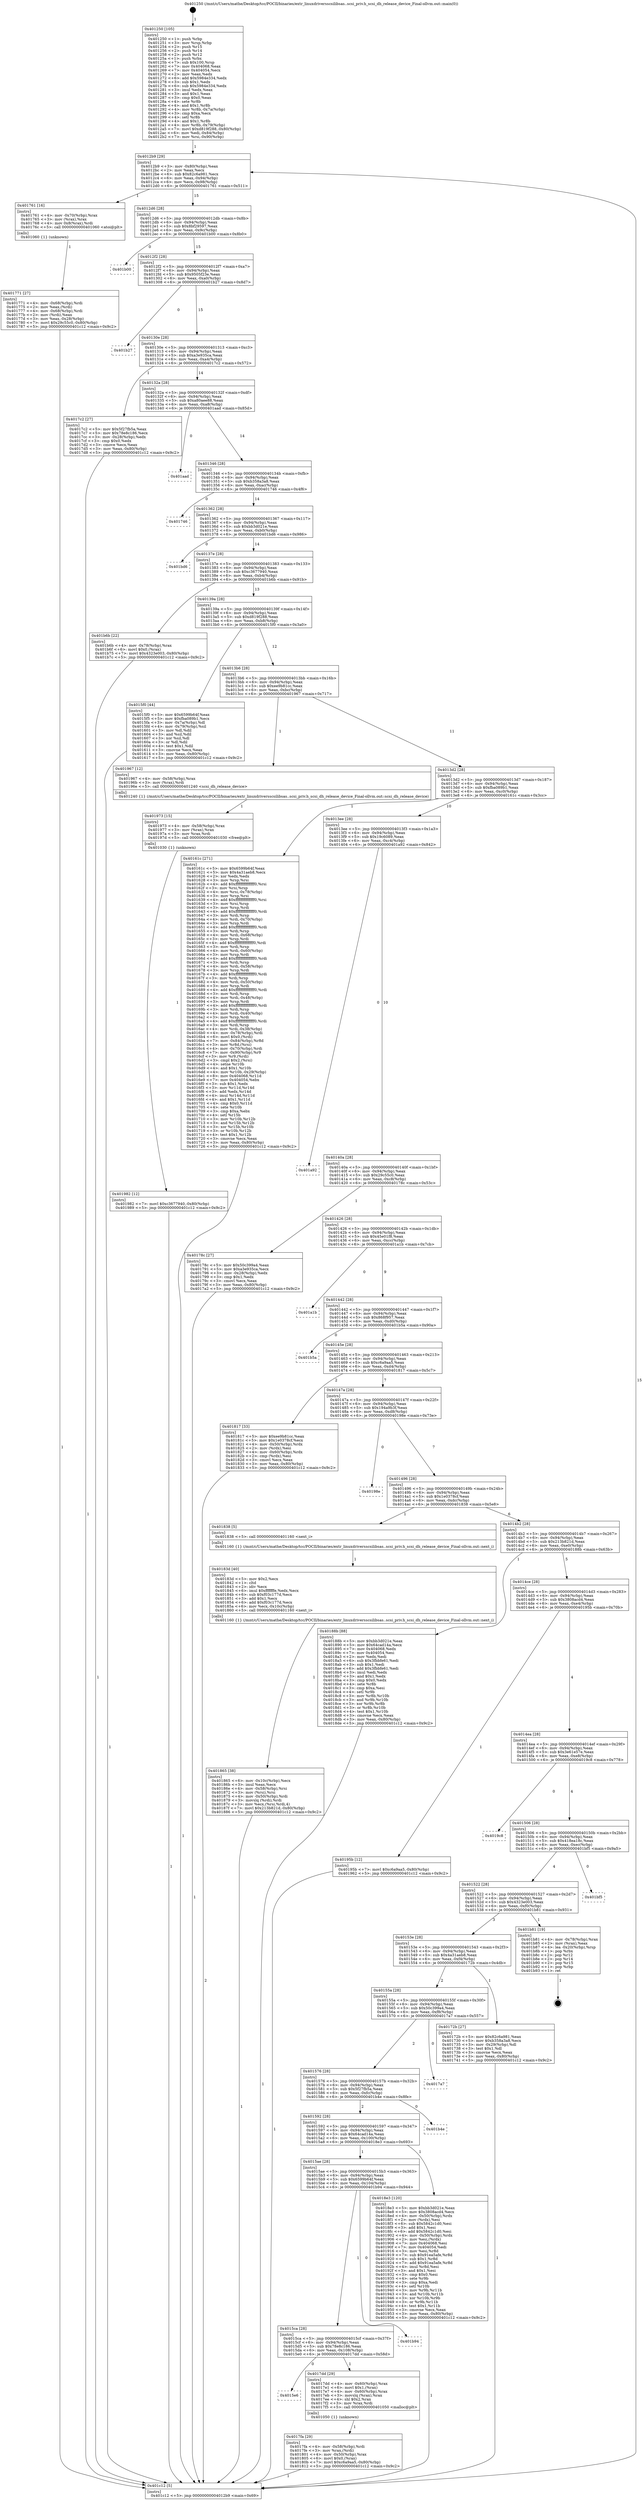 digraph "0x401250" {
  label = "0x401250 (/mnt/c/Users/mathe/Desktop/tcc/POCII/binaries/extr_linuxdriversscsilibsas..scsi_priv.h_scsi_dh_release_device_Final-ollvm.out::main(0))"
  labelloc = "t"
  node[shape=record]

  Entry [label="",width=0.3,height=0.3,shape=circle,fillcolor=black,style=filled]
  "0x4012b9" [label="{
     0x4012b9 [29]\l
     | [instrs]\l
     &nbsp;&nbsp;0x4012b9 \<+3\>: mov -0x80(%rbp),%eax\l
     &nbsp;&nbsp;0x4012bc \<+2\>: mov %eax,%ecx\l
     &nbsp;&nbsp;0x4012be \<+6\>: sub $0x82c6a981,%ecx\l
     &nbsp;&nbsp;0x4012c4 \<+6\>: mov %eax,-0x94(%rbp)\l
     &nbsp;&nbsp;0x4012ca \<+6\>: mov %ecx,-0x98(%rbp)\l
     &nbsp;&nbsp;0x4012d0 \<+6\>: je 0000000000401761 \<main+0x511\>\l
  }"]
  "0x401761" [label="{
     0x401761 [16]\l
     | [instrs]\l
     &nbsp;&nbsp;0x401761 \<+4\>: mov -0x70(%rbp),%rax\l
     &nbsp;&nbsp;0x401765 \<+3\>: mov (%rax),%rax\l
     &nbsp;&nbsp;0x401768 \<+4\>: mov 0x8(%rax),%rdi\l
     &nbsp;&nbsp;0x40176c \<+5\>: call 0000000000401060 \<atoi@plt\>\l
     | [calls]\l
     &nbsp;&nbsp;0x401060 \{1\} (unknown)\l
  }"]
  "0x4012d6" [label="{
     0x4012d6 [28]\l
     | [instrs]\l
     &nbsp;&nbsp;0x4012d6 \<+5\>: jmp 00000000004012db \<main+0x8b\>\l
     &nbsp;&nbsp;0x4012db \<+6\>: mov -0x94(%rbp),%eax\l
     &nbsp;&nbsp;0x4012e1 \<+5\>: sub $0x8bf29597,%eax\l
     &nbsp;&nbsp;0x4012e6 \<+6\>: mov %eax,-0x9c(%rbp)\l
     &nbsp;&nbsp;0x4012ec \<+6\>: je 0000000000401b00 \<main+0x8b0\>\l
  }"]
  Exit [label="",width=0.3,height=0.3,shape=circle,fillcolor=black,style=filled,peripheries=2]
  "0x401b00" [label="{
     0x401b00\l
  }", style=dashed]
  "0x4012f2" [label="{
     0x4012f2 [28]\l
     | [instrs]\l
     &nbsp;&nbsp;0x4012f2 \<+5\>: jmp 00000000004012f7 \<main+0xa7\>\l
     &nbsp;&nbsp;0x4012f7 \<+6\>: mov -0x94(%rbp),%eax\l
     &nbsp;&nbsp;0x4012fd \<+5\>: sub $0x9505f23e,%eax\l
     &nbsp;&nbsp;0x401302 \<+6\>: mov %eax,-0xa0(%rbp)\l
     &nbsp;&nbsp;0x401308 \<+6\>: je 0000000000401b27 \<main+0x8d7\>\l
  }"]
  "0x401982" [label="{
     0x401982 [12]\l
     | [instrs]\l
     &nbsp;&nbsp;0x401982 \<+7\>: movl $0xc3677940,-0x80(%rbp)\l
     &nbsp;&nbsp;0x401989 \<+5\>: jmp 0000000000401c12 \<main+0x9c2\>\l
  }"]
  "0x401b27" [label="{
     0x401b27\l
  }", style=dashed]
  "0x40130e" [label="{
     0x40130e [28]\l
     | [instrs]\l
     &nbsp;&nbsp;0x40130e \<+5\>: jmp 0000000000401313 \<main+0xc3\>\l
     &nbsp;&nbsp;0x401313 \<+6\>: mov -0x94(%rbp),%eax\l
     &nbsp;&nbsp;0x401319 \<+5\>: sub $0xa3e935ca,%eax\l
     &nbsp;&nbsp;0x40131e \<+6\>: mov %eax,-0xa4(%rbp)\l
     &nbsp;&nbsp;0x401324 \<+6\>: je 00000000004017c2 \<main+0x572\>\l
  }"]
  "0x401973" [label="{
     0x401973 [15]\l
     | [instrs]\l
     &nbsp;&nbsp;0x401973 \<+4\>: mov -0x58(%rbp),%rax\l
     &nbsp;&nbsp;0x401977 \<+3\>: mov (%rax),%rax\l
     &nbsp;&nbsp;0x40197a \<+3\>: mov %rax,%rdi\l
     &nbsp;&nbsp;0x40197d \<+5\>: call 0000000000401030 \<free@plt\>\l
     | [calls]\l
     &nbsp;&nbsp;0x401030 \{1\} (unknown)\l
  }"]
  "0x4017c2" [label="{
     0x4017c2 [27]\l
     | [instrs]\l
     &nbsp;&nbsp;0x4017c2 \<+5\>: mov $0x5f27fb5a,%eax\l
     &nbsp;&nbsp;0x4017c7 \<+5\>: mov $0x78e8c186,%ecx\l
     &nbsp;&nbsp;0x4017cc \<+3\>: mov -0x28(%rbp),%edx\l
     &nbsp;&nbsp;0x4017cf \<+3\>: cmp $0x0,%edx\l
     &nbsp;&nbsp;0x4017d2 \<+3\>: cmove %ecx,%eax\l
     &nbsp;&nbsp;0x4017d5 \<+3\>: mov %eax,-0x80(%rbp)\l
     &nbsp;&nbsp;0x4017d8 \<+5\>: jmp 0000000000401c12 \<main+0x9c2\>\l
  }"]
  "0x40132a" [label="{
     0x40132a [28]\l
     | [instrs]\l
     &nbsp;&nbsp;0x40132a \<+5\>: jmp 000000000040132f \<main+0xdf\>\l
     &nbsp;&nbsp;0x40132f \<+6\>: mov -0x94(%rbp),%eax\l
     &nbsp;&nbsp;0x401335 \<+5\>: sub $0xa80aee88,%eax\l
     &nbsp;&nbsp;0x40133a \<+6\>: mov %eax,-0xa8(%rbp)\l
     &nbsp;&nbsp;0x401340 \<+6\>: je 0000000000401aad \<main+0x85d\>\l
  }"]
  "0x401865" [label="{
     0x401865 [38]\l
     | [instrs]\l
     &nbsp;&nbsp;0x401865 \<+6\>: mov -0x10c(%rbp),%ecx\l
     &nbsp;&nbsp;0x40186b \<+3\>: imul %eax,%ecx\l
     &nbsp;&nbsp;0x40186e \<+4\>: mov -0x58(%rbp),%rsi\l
     &nbsp;&nbsp;0x401872 \<+3\>: mov (%rsi),%rsi\l
     &nbsp;&nbsp;0x401875 \<+4\>: mov -0x50(%rbp),%rdi\l
     &nbsp;&nbsp;0x401879 \<+3\>: movslq (%rdi),%rdi\l
     &nbsp;&nbsp;0x40187c \<+3\>: mov %ecx,(%rsi,%rdi,4)\l
     &nbsp;&nbsp;0x40187f \<+7\>: movl $0x213b821d,-0x80(%rbp)\l
     &nbsp;&nbsp;0x401886 \<+5\>: jmp 0000000000401c12 \<main+0x9c2\>\l
  }"]
  "0x401aad" [label="{
     0x401aad\l
  }", style=dashed]
  "0x401346" [label="{
     0x401346 [28]\l
     | [instrs]\l
     &nbsp;&nbsp;0x401346 \<+5\>: jmp 000000000040134b \<main+0xfb\>\l
     &nbsp;&nbsp;0x40134b \<+6\>: mov -0x94(%rbp),%eax\l
     &nbsp;&nbsp;0x401351 \<+5\>: sub $0xb358a3a8,%eax\l
     &nbsp;&nbsp;0x401356 \<+6\>: mov %eax,-0xac(%rbp)\l
     &nbsp;&nbsp;0x40135c \<+6\>: je 0000000000401746 \<main+0x4f6\>\l
  }"]
  "0x40183d" [label="{
     0x40183d [40]\l
     | [instrs]\l
     &nbsp;&nbsp;0x40183d \<+5\>: mov $0x2,%ecx\l
     &nbsp;&nbsp;0x401842 \<+1\>: cltd\l
     &nbsp;&nbsp;0x401843 \<+2\>: idiv %ecx\l
     &nbsp;&nbsp;0x401845 \<+6\>: imul $0xfffffffe,%edx,%ecx\l
     &nbsp;&nbsp;0x40184b \<+6\>: sub $0xf03c177d,%ecx\l
     &nbsp;&nbsp;0x401851 \<+3\>: add $0x1,%ecx\l
     &nbsp;&nbsp;0x401854 \<+6\>: add $0xf03c177d,%ecx\l
     &nbsp;&nbsp;0x40185a \<+6\>: mov %ecx,-0x10c(%rbp)\l
     &nbsp;&nbsp;0x401860 \<+5\>: call 0000000000401160 \<next_i\>\l
     | [calls]\l
     &nbsp;&nbsp;0x401160 \{1\} (/mnt/c/Users/mathe/Desktop/tcc/POCII/binaries/extr_linuxdriversscsilibsas..scsi_priv.h_scsi_dh_release_device_Final-ollvm.out::next_i)\l
  }"]
  "0x401746" [label="{
     0x401746\l
  }", style=dashed]
  "0x401362" [label="{
     0x401362 [28]\l
     | [instrs]\l
     &nbsp;&nbsp;0x401362 \<+5\>: jmp 0000000000401367 \<main+0x117\>\l
     &nbsp;&nbsp;0x401367 \<+6\>: mov -0x94(%rbp),%eax\l
     &nbsp;&nbsp;0x40136d \<+5\>: sub $0xbb3d021e,%eax\l
     &nbsp;&nbsp;0x401372 \<+6\>: mov %eax,-0xb0(%rbp)\l
     &nbsp;&nbsp;0x401378 \<+6\>: je 0000000000401bd6 \<main+0x986\>\l
  }"]
  "0x4017fa" [label="{
     0x4017fa [29]\l
     | [instrs]\l
     &nbsp;&nbsp;0x4017fa \<+4\>: mov -0x58(%rbp),%rdi\l
     &nbsp;&nbsp;0x4017fe \<+3\>: mov %rax,(%rdi)\l
     &nbsp;&nbsp;0x401801 \<+4\>: mov -0x50(%rbp),%rax\l
     &nbsp;&nbsp;0x401805 \<+6\>: movl $0x0,(%rax)\l
     &nbsp;&nbsp;0x40180b \<+7\>: movl $0xc6a9aa5,-0x80(%rbp)\l
     &nbsp;&nbsp;0x401812 \<+5\>: jmp 0000000000401c12 \<main+0x9c2\>\l
  }"]
  "0x401bd6" [label="{
     0x401bd6\l
  }", style=dashed]
  "0x40137e" [label="{
     0x40137e [28]\l
     | [instrs]\l
     &nbsp;&nbsp;0x40137e \<+5\>: jmp 0000000000401383 \<main+0x133\>\l
     &nbsp;&nbsp;0x401383 \<+6\>: mov -0x94(%rbp),%eax\l
     &nbsp;&nbsp;0x401389 \<+5\>: sub $0xc3677940,%eax\l
     &nbsp;&nbsp;0x40138e \<+6\>: mov %eax,-0xb4(%rbp)\l
     &nbsp;&nbsp;0x401394 \<+6\>: je 0000000000401b6b \<main+0x91b\>\l
  }"]
  "0x4015e6" [label="{
     0x4015e6\l
  }", style=dashed]
  "0x401b6b" [label="{
     0x401b6b [22]\l
     | [instrs]\l
     &nbsp;&nbsp;0x401b6b \<+4\>: mov -0x78(%rbp),%rax\l
     &nbsp;&nbsp;0x401b6f \<+6\>: movl $0x0,(%rax)\l
     &nbsp;&nbsp;0x401b75 \<+7\>: movl $0x4323e003,-0x80(%rbp)\l
     &nbsp;&nbsp;0x401b7c \<+5\>: jmp 0000000000401c12 \<main+0x9c2\>\l
  }"]
  "0x40139a" [label="{
     0x40139a [28]\l
     | [instrs]\l
     &nbsp;&nbsp;0x40139a \<+5\>: jmp 000000000040139f \<main+0x14f\>\l
     &nbsp;&nbsp;0x40139f \<+6\>: mov -0x94(%rbp),%eax\l
     &nbsp;&nbsp;0x4013a5 \<+5\>: sub $0xd819f288,%eax\l
     &nbsp;&nbsp;0x4013aa \<+6\>: mov %eax,-0xb8(%rbp)\l
     &nbsp;&nbsp;0x4013b0 \<+6\>: je 00000000004015f0 \<main+0x3a0\>\l
  }"]
  "0x4017dd" [label="{
     0x4017dd [29]\l
     | [instrs]\l
     &nbsp;&nbsp;0x4017dd \<+4\>: mov -0x60(%rbp),%rax\l
     &nbsp;&nbsp;0x4017e1 \<+6\>: movl $0x1,(%rax)\l
     &nbsp;&nbsp;0x4017e7 \<+4\>: mov -0x60(%rbp),%rax\l
     &nbsp;&nbsp;0x4017eb \<+3\>: movslq (%rax),%rax\l
     &nbsp;&nbsp;0x4017ee \<+4\>: shl $0x2,%rax\l
     &nbsp;&nbsp;0x4017f2 \<+3\>: mov %rax,%rdi\l
     &nbsp;&nbsp;0x4017f5 \<+5\>: call 0000000000401050 \<malloc@plt\>\l
     | [calls]\l
     &nbsp;&nbsp;0x401050 \{1\} (unknown)\l
  }"]
  "0x4015f0" [label="{
     0x4015f0 [44]\l
     | [instrs]\l
     &nbsp;&nbsp;0x4015f0 \<+5\>: mov $0x6599b64f,%eax\l
     &nbsp;&nbsp;0x4015f5 \<+5\>: mov $0xfba089b1,%ecx\l
     &nbsp;&nbsp;0x4015fa \<+3\>: mov -0x7a(%rbp),%dl\l
     &nbsp;&nbsp;0x4015fd \<+4\>: mov -0x79(%rbp),%sil\l
     &nbsp;&nbsp;0x401601 \<+3\>: mov %dl,%dil\l
     &nbsp;&nbsp;0x401604 \<+3\>: and %sil,%dil\l
     &nbsp;&nbsp;0x401607 \<+3\>: xor %sil,%dl\l
     &nbsp;&nbsp;0x40160a \<+3\>: or %dl,%dil\l
     &nbsp;&nbsp;0x40160d \<+4\>: test $0x1,%dil\l
     &nbsp;&nbsp;0x401611 \<+3\>: cmovne %ecx,%eax\l
     &nbsp;&nbsp;0x401614 \<+3\>: mov %eax,-0x80(%rbp)\l
     &nbsp;&nbsp;0x401617 \<+5\>: jmp 0000000000401c12 \<main+0x9c2\>\l
  }"]
  "0x4013b6" [label="{
     0x4013b6 [28]\l
     | [instrs]\l
     &nbsp;&nbsp;0x4013b6 \<+5\>: jmp 00000000004013bb \<main+0x16b\>\l
     &nbsp;&nbsp;0x4013bb \<+6\>: mov -0x94(%rbp),%eax\l
     &nbsp;&nbsp;0x4013c1 \<+5\>: sub $0xee9b81cc,%eax\l
     &nbsp;&nbsp;0x4013c6 \<+6\>: mov %eax,-0xbc(%rbp)\l
     &nbsp;&nbsp;0x4013cc \<+6\>: je 0000000000401967 \<main+0x717\>\l
  }"]
  "0x401c12" [label="{
     0x401c12 [5]\l
     | [instrs]\l
     &nbsp;&nbsp;0x401c12 \<+5\>: jmp 00000000004012b9 \<main+0x69\>\l
  }"]
  "0x401250" [label="{
     0x401250 [105]\l
     | [instrs]\l
     &nbsp;&nbsp;0x401250 \<+1\>: push %rbp\l
     &nbsp;&nbsp;0x401251 \<+3\>: mov %rsp,%rbp\l
     &nbsp;&nbsp;0x401254 \<+2\>: push %r15\l
     &nbsp;&nbsp;0x401256 \<+2\>: push %r14\l
     &nbsp;&nbsp;0x401258 \<+2\>: push %r12\l
     &nbsp;&nbsp;0x40125a \<+1\>: push %rbx\l
     &nbsp;&nbsp;0x40125b \<+7\>: sub $0x100,%rsp\l
     &nbsp;&nbsp;0x401262 \<+7\>: mov 0x404068,%eax\l
     &nbsp;&nbsp;0x401269 \<+7\>: mov 0x404054,%ecx\l
     &nbsp;&nbsp;0x401270 \<+2\>: mov %eax,%edx\l
     &nbsp;&nbsp;0x401272 \<+6\>: add $0x5984e334,%edx\l
     &nbsp;&nbsp;0x401278 \<+3\>: sub $0x1,%edx\l
     &nbsp;&nbsp;0x40127b \<+6\>: sub $0x5984e334,%edx\l
     &nbsp;&nbsp;0x401281 \<+3\>: imul %edx,%eax\l
     &nbsp;&nbsp;0x401284 \<+3\>: and $0x1,%eax\l
     &nbsp;&nbsp;0x401287 \<+3\>: cmp $0x0,%eax\l
     &nbsp;&nbsp;0x40128a \<+4\>: sete %r8b\l
     &nbsp;&nbsp;0x40128e \<+4\>: and $0x1,%r8b\l
     &nbsp;&nbsp;0x401292 \<+4\>: mov %r8b,-0x7a(%rbp)\l
     &nbsp;&nbsp;0x401296 \<+3\>: cmp $0xa,%ecx\l
     &nbsp;&nbsp;0x401299 \<+4\>: setl %r8b\l
     &nbsp;&nbsp;0x40129d \<+4\>: and $0x1,%r8b\l
     &nbsp;&nbsp;0x4012a1 \<+4\>: mov %r8b,-0x79(%rbp)\l
     &nbsp;&nbsp;0x4012a5 \<+7\>: movl $0xd819f288,-0x80(%rbp)\l
     &nbsp;&nbsp;0x4012ac \<+6\>: mov %edi,-0x84(%rbp)\l
     &nbsp;&nbsp;0x4012b2 \<+7\>: mov %rsi,-0x90(%rbp)\l
  }"]
  "0x4015ca" [label="{
     0x4015ca [28]\l
     | [instrs]\l
     &nbsp;&nbsp;0x4015ca \<+5\>: jmp 00000000004015cf \<main+0x37f\>\l
     &nbsp;&nbsp;0x4015cf \<+6\>: mov -0x94(%rbp),%eax\l
     &nbsp;&nbsp;0x4015d5 \<+5\>: sub $0x78e8c186,%eax\l
     &nbsp;&nbsp;0x4015da \<+6\>: mov %eax,-0x108(%rbp)\l
     &nbsp;&nbsp;0x4015e0 \<+6\>: je 00000000004017dd \<main+0x58d\>\l
  }"]
  "0x401967" [label="{
     0x401967 [12]\l
     | [instrs]\l
     &nbsp;&nbsp;0x401967 \<+4\>: mov -0x58(%rbp),%rax\l
     &nbsp;&nbsp;0x40196b \<+3\>: mov (%rax),%rdi\l
     &nbsp;&nbsp;0x40196e \<+5\>: call 0000000000401240 \<scsi_dh_release_device\>\l
     | [calls]\l
     &nbsp;&nbsp;0x401240 \{1\} (/mnt/c/Users/mathe/Desktop/tcc/POCII/binaries/extr_linuxdriversscsilibsas..scsi_priv.h_scsi_dh_release_device_Final-ollvm.out::scsi_dh_release_device)\l
  }"]
  "0x4013d2" [label="{
     0x4013d2 [28]\l
     | [instrs]\l
     &nbsp;&nbsp;0x4013d2 \<+5\>: jmp 00000000004013d7 \<main+0x187\>\l
     &nbsp;&nbsp;0x4013d7 \<+6\>: mov -0x94(%rbp),%eax\l
     &nbsp;&nbsp;0x4013dd \<+5\>: sub $0xfba089b1,%eax\l
     &nbsp;&nbsp;0x4013e2 \<+6\>: mov %eax,-0xc0(%rbp)\l
     &nbsp;&nbsp;0x4013e8 \<+6\>: je 000000000040161c \<main+0x3cc\>\l
  }"]
  "0x401b94" [label="{
     0x401b94\l
  }", style=dashed]
  "0x40161c" [label="{
     0x40161c [271]\l
     | [instrs]\l
     &nbsp;&nbsp;0x40161c \<+5\>: mov $0x6599b64f,%eax\l
     &nbsp;&nbsp;0x401621 \<+5\>: mov $0x4a31aeb8,%ecx\l
     &nbsp;&nbsp;0x401626 \<+2\>: xor %edx,%edx\l
     &nbsp;&nbsp;0x401628 \<+3\>: mov %rsp,%rsi\l
     &nbsp;&nbsp;0x40162b \<+4\>: add $0xfffffffffffffff0,%rsi\l
     &nbsp;&nbsp;0x40162f \<+3\>: mov %rsi,%rsp\l
     &nbsp;&nbsp;0x401632 \<+4\>: mov %rsi,-0x78(%rbp)\l
     &nbsp;&nbsp;0x401636 \<+3\>: mov %rsp,%rsi\l
     &nbsp;&nbsp;0x401639 \<+4\>: add $0xfffffffffffffff0,%rsi\l
     &nbsp;&nbsp;0x40163d \<+3\>: mov %rsi,%rsp\l
     &nbsp;&nbsp;0x401640 \<+3\>: mov %rsp,%rdi\l
     &nbsp;&nbsp;0x401643 \<+4\>: add $0xfffffffffffffff0,%rdi\l
     &nbsp;&nbsp;0x401647 \<+3\>: mov %rdi,%rsp\l
     &nbsp;&nbsp;0x40164a \<+4\>: mov %rdi,-0x70(%rbp)\l
     &nbsp;&nbsp;0x40164e \<+3\>: mov %rsp,%rdi\l
     &nbsp;&nbsp;0x401651 \<+4\>: add $0xfffffffffffffff0,%rdi\l
     &nbsp;&nbsp;0x401655 \<+3\>: mov %rdi,%rsp\l
     &nbsp;&nbsp;0x401658 \<+4\>: mov %rdi,-0x68(%rbp)\l
     &nbsp;&nbsp;0x40165c \<+3\>: mov %rsp,%rdi\l
     &nbsp;&nbsp;0x40165f \<+4\>: add $0xfffffffffffffff0,%rdi\l
     &nbsp;&nbsp;0x401663 \<+3\>: mov %rdi,%rsp\l
     &nbsp;&nbsp;0x401666 \<+4\>: mov %rdi,-0x60(%rbp)\l
     &nbsp;&nbsp;0x40166a \<+3\>: mov %rsp,%rdi\l
     &nbsp;&nbsp;0x40166d \<+4\>: add $0xfffffffffffffff0,%rdi\l
     &nbsp;&nbsp;0x401671 \<+3\>: mov %rdi,%rsp\l
     &nbsp;&nbsp;0x401674 \<+4\>: mov %rdi,-0x58(%rbp)\l
     &nbsp;&nbsp;0x401678 \<+3\>: mov %rsp,%rdi\l
     &nbsp;&nbsp;0x40167b \<+4\>: add $0xfffffffffffffff0,%rdi\l
     &nbsp;&nbsp;0x40167f \<+3\>: mov %rdi,%rsp\l
     &nbsp;&nbsp;0x401682 \<+4\>: mov %rdi,-0x50(%rbp)\l
     &nbsp;&nbsp;0x401686 \<+3\>: mov %rsp,%rdi\l
     &nbsp;&nbsp;0x401689 \<+4\>: add $0xfffffffffffffff0,%rdi\l
     &nbsp;&nbsp;0x40168d \<+3\>: mov %rdi,%rsp\l
     &nbsp;&nbsp;0x401690 \<+4\>: mov %rdi,-0x48(%rbp)\l
     &nbsp;&nbsp;0x401694 \<+3\>: mov %rsp,%rdi\l
     &nbsp;&nbsp;0x401697 \<+4\>: add $0xfffffffffffffff0,%rdi\l
     &nbsp;&nbsp;0x40169b \<+3\>: mov %rdi,%rsp\l
     &nbsp;&nbsp;0x40169e \<+4\>: mov %rdi,-0x40(%rbp)\l
     &nbsp;&nbsp;0x4016a2 \<+3\>: mov %rsp,%rdi\l
     &nbsp;&nbsp;0x4016a5 \<+4\>: add $0xfffffffffffffff0,%rdi\l
     &nbsp;&nbsp;0x4016a9 \<+3\>: mov %rdi,%rsp\l
     &nbsp;&nbsp;0x4016ac \<+4\>: mov %rdi,-0x38(%rbp)\l
     &nbsp;&nbsp;0x4016b0 \<+4\>: mov -0x78(%rbp),%rdi\l
     &nbsp;&nbsp;0x4016b4 \<+6\>: movl $0x0,(%rdi)\l
     &nbsp;&nbsp;0x4016ba \<+7\>: mov -0x84(%rbp),%r8d\l
     &nbsp;&nbsp;0x4016c1 \<+3\>: mov %r8d,(%rsi)\l
     &nbsp;&nbsp;0x4016c4 \<+4\>: mov -0x70(%rbp),%rdi\l
     &nbsp;&nbsp;0x4016c8 \<+7\>: mov -0x90(%rbp),%r9\l
     &nbsp;&nbsp;0x4016cf \<+3\>: mov %r9,(%rdi)\l
     &nbsp;&nbsp;0x4016d2 \<+3\>: cmpl $0x2,(%rsi)\l
     &nbsp;&nbsp;0x4016d5 \<+4\>: setne %r10b\l
     &nbsp;&nbsp;0x4016d9 \<+4\>: and $0x1,%r10b\l
     &nbsp;&nbsp;0x4016dd \<+4\>: mov %r10b,-0x29(%rbp)\l
     &nbsp;&nbsp;0x4016e1 \<+8\>: mov 0x404068,%r11d\l
     &nbsp;&nbsp;0x4016e9 \<+7\>: mov 0x404054,%ebx\l
     &nbsp;&nbsp;0x4016f0 \<+3\>: sub $0x1,%edx\l
     &nbsp;&nbsp;0x4016f3 \<+3\>: mov %r11d,%r14d\l
     &nbsp;&nbsp;0x4016f6 \<+3\>: add %edx,%r14d\l
     &nbsp;&nbsp;0x4016f9 \<+4\>: imul %r14d,%r11d\l
     &nbsp;&nbsp;0x4016fd \<+4\>: and $0x1,%r11d\l
     &nbsp;&nbsp;0x401701 \<+4\>: cmp $0x0,%r11d\l
     &nbsp;&nbsp;0x401705 \<+4\>: sete %r10b\l
     &nbsp;&nbsp;0x401709 \<+3\>: cmp $0xa,%ebx\l
     &nbsp;&nbsp;0x40170c \<+4\>: setl %r15b\l
     &nbsp;&nbsp;0x401710 \<+3\>: mov %r10b,%r12b\l
     &nbsp;&nbsp;0x401713 \<+3\>: and %r15b,%r12b\l
     &nbsp;&nbsp;0x401716 \<+3\>: xor %r15b,%r10b\l
     &nbsp;&nbsp;0x401719 \<+3\>: or %r10b,%r12b\l
     &nbsp;&nbsp;0x40171c \<+4\>: test $0x1,%r12b\l
     &nbsp;&nbsp;0x401720 \<+3\>: cmovne %ecx,%eax\l
     &nbsp;&nbsp;0x401723 \<+3\>: mov %eax,-0x80(%rbp)\l
     &nbsp;&nbsp;0x401726 \<+5\>: jmp 0000000000401c12 \<main+0x9c2\>\l
  }"]
  "0x4013ee" [label="{
     0x4013ee [28]\l
     | [instrs]\l
     &nbsp;&nbsp;0x4013ee \<+5\>: jmp 00000000004013f3 \<main+0x1a3\>\l
     &nbsp;&nbsp;0x4013f3 \<+6\>: mov -0x94(%rbp),%eax\l
     &nbsp;&nbsp;0x4013f9 \<+5\>: sub $0x19c6089,%eax\l
     &nbsp;&nbsp;0x4013fe \<+6\>: mov %eax,-0xc4(%rbp)\l
     &nbsp;&nbsp;0x401404 \<+6\>: je 0000000000401a92 \<main+0x842\>\l
  }"]
  "0x4015ae" [label="{
     0x4015ae [28]\l
     | [instrs]\l
     &nbsp;&nbsp;0x4015ae \<+5\>: jmp 00000000004015b3 \<main+0x363\>\l
     &nbsp;&nbsp;0x4015b3 \<+6\>: mov -0x94(%rbp),%eax\l
     &nbsp;&nbsp;0x4015b9 \<+5\>: sub $0x6599b64f,%eax\l
     &nbsp;&nbsp;0x4015be \<+6\>: mov %eax,-0x104(%rbp)\l
     &nbsp;&nbsp;0x4015c4 \<+6\>: je 0000000000401b94 \<main+0x944\>\l
  }"]
  "0x4018e3" [label="{
     0x4018e3 [120]\l
     | [instrs]\l
     &nbsp;&nbsp;0x4018e3 \<+5\>: mov $0xbb3d021e,%eax\l
     &nbsp;&nbsp;0x4018e8 \<+5\>: mov $0x3808acd4,%ecx\l
     &nbsp;&nbsp;0x4018ed \<+4\>: mov -0x50(%rbp),%rdx\l
     &nbsp;&nbsp;0x4018f1 \<+2\>: mov (%rdx),%esi\l
     &nbsp;&nbsp;0x4018f3 \<+6\>: sub $0x5842c1d0,%esi\l
     &nbsp;&nbsp;0x4018f9 \<+3\>: add $0x1,%esi\l
     &nbsp;&nbsp;0x4018fc \<+6\>: add $0x5842c1d0,%esi\l
     &nbsp;&nbsp;0x401902 \<+4\>: mov -0x50(%rbp),%rdx\l
     &nbsp;&nbsp;0x401906 \<+2\>: mov %esi,(%rdx)\l
     &nbsp;&nbsp;0x401908 \<+7\>: mov 0x404068,%esi\l
     &nbsp;&nbsp;0x40190f \<+7\>: mov 0x404054,%edi\l
     &nbsp;&nbsp;0x401916 \<+3\>: mov %esi,%r8d\l
     &nbsp;&nbsp;0x401919 \<+7\>: sub $0x91ea5afe,%r8d\l
     &nbsp;&nbsp;0x401920 \<+4\>: sub $0x1,%r8d\l
     &nbsp;&nbsp;0x401924 \<+7\>: add $0x91ea5afe,%r8d\l
     &nbsp;&nbsp;0x40192b \<+4\>: imul %r8d,%esi\l
     &nbsp;&nbsp;0x40192f \<+3\>: and $0x1,%esi\l
     &nbsp;&nbsp;0x401932 \<+3\>: cmp $0x0,%esi\l
     &nbsp;&nbsp;0x401935 \<+4\>: sete %r9b\l
     &nbsp;&nbsp;0x401939 \<+3\>: cmp $0xa,%edi\l
     &nbsp;&nbsp;0x40193c \<+4\>: setl %r10b\l
     &nbsp;&nbsp;0x401940 \<+3\>: mov %r9b,%r11b\l
     &nbsp;&nbsp;0x401943 \<+3\>: and %r10b,%r11b\l
     &nbsp;&nbsp;0x401946 \<+3\>: xor %r10b,%r9b\l
     &nbsp;&nbsp;0x401949 \<+3\>: or %r9b,%r11b\l
     &nbsp;&nbsp;0x40194c \<+4\>: test $0x1,%r11b\l
     &nbsp;&nbsp;0x401950 \<+3\>: cmovne %ecx,%eax\l
     &nbsp;&nbsp;0x401953 \<+3\>: mov %eax,-0x80(%rbp)\l
     &nbsp;&nbsp;0x401956 \<+5\>: jmp 0000000000401c12 \<main+0x9c2\>\l
  }"]
  "0x401a92" [label="{
     0x401a92\l
  }", style=dashed]
  "0x40140a" [label="{
     0x40140a [28]\l
     | [instrs]\l
     &nbsp;&nbsp;0x40140a \<+5\>: jmp 000000000040140f \<main+0x1bf\>\l
     &nbsp;&nbsp;0x40140f \<+6\>: mov -0x94(%rbp),%eax\l
     &nbsp;&nbsp;0x401415 \<+5\>: sub $0x29c55c0,%eax\l
     &nbsp;&nbsp;0x40141a \<+6\>: mov %eax,-0xc8(%rbp)\l
     &nbsp;&nbsp;0x401420 \<+6\>: je 000000000040178c \<main+0x53c\>\l
  }"]
  "0x401592" [label="{
     0x401592 [28]\l
     | [instrs]\l
     &nbsp;&nbsp;0x401592 \<+5\>: jmp 0000000000401597 \<main+0x347\>\l
     &nbsp;&nbsp;0x401597 \<+6\>: mov -0x94(%rbp),%eax\l
     &nbsp;&nbsp;0x40159d \<+5\>: sub $0x64cad14a,%eax\l
     &nbsp;&nbsp;0x4015a2 \<+6\>: mov %eax,-0x100(%rbp)\l
     &nbsp;&nbsp;0x4015a8 \<+6\>: je 00000000004018e3 \<main+0x693\>\l
  }"]
  "0x40178c" [label="{
     0x40178c [27]\l
     | [instrs]\l
     &nbsp;&nbsp;0x40178c \<+5\>: mov $0x50c399a4,%eax\l
     &nbsp;&nbsp;0x401791 \<+5\>: mov $0xa3e935ca,%ecx\l
     &nbsp;&nbsp;0x401796 \<+3\>: mov -0x28(%rbp),%edx\l
     &nbsp;&nbsp;0x401799 \<+3\>: cmp $0x1,%edx\l
     &nbsp;&nbsp;0x40179c \<+3\>: cmovl %ecx,%eax\l
     &nbsp;&nbsp;0x40179f \<+3\>: mov %eax,-0x80(%rbp)\l
     &nbsp;&nbsp;0x4017a2 \<+5\>: jmp 0000000000401c12 \<main+0x9c2\>\l
  }"]
  "0x401426" [label="{
     0x401426 [28]\l
     | [instrs]\l
     &nbsp;&nbsp;0x401426 \<+5\>: jmp 000000000040142b \<main+0x1db\>\l
     &nbsp;&nbsp;0x40142b \<+6\>: mov -0x94(%rbp),%eax\l
     &nbsp;&nbsp;0x401431 \<+5\>: sub $0x45e01f8,%eax\l
     &nbsp;&nbsp;0x401436 \<+6\>: mov %eax,-0xcc(%rbp)\l
     &nbsp;&nbsp;0x40143c \<+6\>: je 0000000000401a1b \<main+0x7cb\>\l
  }"]
  "0x401b4e" [label="{
     0x401b4e\l
  }", style=dashed]
  "0x401a1b" [label="{
     0x401a1b\l
  }", style=dashed]
  "0x401442" [label="{
     0x401442 [28]\l
     | [instrs]\l
     &nbsp;&nbsp;0x401442 \<+5\>: jmp 0000000000401447 \<main+0x1f7\>\l
     &nbsp;&nbsp;0x401447 \<+6\>: mov -0x94(%rbp),%eax\l
     &nbsp;&nbsp;0x40144d \<+5\>: sub $0x868f957,%eax\l
     &nbsp;&nbsp;0x401452 \<+6\>: mov %eax,-0xd0(%rbp)\l
     &nbsp;&nbsp;0x401458 \<+6\>: je 0000000000401b5a \<main+0x90a\>\l
  }"]
  "0x401576" [label="{
     0x401576 [28]\l
     | [instrs]\l
     &nbsp;&nbsp;0x401576 \<+5\>: jmp 000000000040157b \<main+0x32b\>\l
     &nbsp;&nbsp;0x40157b \<+6\>: mov -0x94(%rbp),%eax\l
     &nbsp;&nbsp;0x401581 \<+5\>: sub $0x5f27fb5a,%eax\l
     &nbsp;&nbsp;0x401586 \<+6\>: mov %eax,-0xfc(%rbp)\l
     &nbsp;&nbsp;0x40158c \<+6\>: je 0000000000401b4e \<main+0x8fe\>\l
  }"]
  "0x401b5a" [label="{
     0x401b5a\l
  }", style=dashed]
  "0x40145e" [label="{
     0x40145e [28]\l
     | [instrs]\l
     &nbsp;&nbsp;0x40145e \<+5\>: jmp 0000000000401463 \<main+0x213\>\l
     &nbsp;&nbsp;0x401463 \<+6\>: mov -0x94(%rbp),%eax\l
     &nbsp;&nbsp;0x401469 \<+5\>: sub $0xc6a9aa5,%eax\l
     &nbsp;&nbsp;0x40146e \<+6\>: mov %eax,-0xd4(%rbp)\l
     &nbsp;&nbsp;0x401474 \<+6\>: je 0000000000401817 \<main+0x5c7\>\l
  }"]
  "0x4017a7" [label="{
     0x4017a7\l
  }", style=dashed]
  "0x401817" [label="{
     0x401817 [33]\l
     | [instrs]\l
     &nbsp;&nbsp;0x401817 \<+5\>: mov $0xee9b81cc,%eax\l
     &nbsp;&nbsp;0x40181c \<+5\>: mov $0x1e0378cf,%ecx\l
     &nbsp;&nbsp;0x401821 \<+4\>: mov -0x50(%rbp),%rdx\l
     &nbsp;&nbsp;0x401825 \<+2\>: mov (%rdx),%esi\l
     &nbsp;&nbsp;0x401827 \<+4\>: mov -0x60(%rbp),%rdx\l
     &nbsp;&nbsp;0x40182b \<+2\>: cmp (%rdx),%esi\l
     &nbsp;&nbsp;0x40182d \<+3\>: cmovl %ecx,%eax\l
     &nbsp;&nbsp;0x401830 \<+3\>: mov %eax,-0x80(%rbp)\l
     &nbsp;&nbsp;0x401833 \<+5\>: jmp 0000000000401c12 \<main+0x9c2\>\l
  }"]
  "0x40147a" [label="{
     0x40147a [28]\l
     | [instrs]\l
     &nbsp;&nbsp;0x40147a \<+5\>: jmp 000000000040147f \<main+0x22f\>\l
     &nbsp;&nbsp;0x40147f \<+6\>: mov -0x94(%rbp),%eax\l
     &nbsp;&nbsp;0x401485 \<+5\>: sub $0x194a9b3f,%eax\l
     &nbsp;&nbsp;0x40148a \<+6\>: mov %eax,-0xd8(%rbp)\l
     &nbsp;&nbsp;0x401490 \<+6\>: je 000000000040198e \<main+0x73e\>\l
  }"]
  "0x401771" [label="{
     0x401771 [27]\l
     | [instrs]\l
     &nbsp;&nbsp;0x401771 \<+4\>: mov -0x68(%rbp),%rdi\l
     &nbsp;&nbsp;0x401775 \<+2\>: mov %eax,(%rdi)\l
     &nbsp;&nbsp;0x401777 \<+4\>: mov -0x68(%rbp),%rdi\l
     &nbsp;&nbsp;0x40177b \<+2\>: mov (%rdi),%eax\l
     &nbsp;&nbsp;0x40177d \<+3\>: mov %eax,-0x28(%rbp)\l
     &nbsp;&nbsp;0x401780 \<+7\>: movl $0x29c55c0,-0x80(%rbp)\l
     &nbsp;&nbsp;0x401787 \<+5\>: jmp 0000000000401c12 \<main+0x9c2\>\l
  }"]
  "0x40198e" [label="{
     0x40198e\l
  }", style=dashed]
  "0x401496" [label="{
     0x401496 [28]\l
     | [instrs]\l
     &nbsp;&nbsp;0x401496 \<+5\>: jmp 000000000040149b \<main+0x24b\>\l
     &nbsp;&nbsp;0x40149b \<+6\>: mov -0x94(%rbp),%eax\l
     &nbsp;&nbsp;0x4014a1 \<+5\>: sub $0x1e0378cf,%eax\l
     &nbsp;&nbsp;0x4014a6 \<+6\>: mov %eax,-0xdc(%rbp)\l
     &nbsp;&nbsp;0x4014ac \<+6\>: je 0000000000401838 \<main+0x5e8\>\l
  }"]
  "0x40155a" [label="{
     0x40155a [28]\l
     | [instrs]\l
     &nbsp;&nbsp;0x40155a \<+5\>: jmp 000000000040155f \<main+0x30f\>\l
     &nbsp;&nbsp;0x40155f \<+6\>: mov -0x94(%rbp),%eax\l
     &nbsp;&nbsp;0x401565 \<+5\>: sub $0x50c399a4,%eax\l
     &nbsp;&nbsp;0x40156a \<+6\>: mov %eax,-0xf8(%rbp)\l
     &nbsp;&nbsp;0x401570 \<+6\>: je 00000000004017a7 \<main+0x557\>\l
  }"]
  "0x401838" [label="{
     0x401838 [5]\l
     | [instrs]\l
     &nbsp;&nbsp;0x401838 \<+5\>: call 0000000000401160 \<next_i\>\l
     | [calls]\l
     &nbsp;&nbsp;0x401160 \{1\} (/mnt/c/Users/mathe/Desktop/tcc/POCII/binaries/extr_linuxdriversscsilibsas..scsi_priv.h_scsi_dh_release_device_Final-ollvm.out::next_i)\l
  }"]
  "0x4014b2" [label="{
     0x4014b2 [28]\l
     | [instrs]\l
     &nbsp;&nbsp;0x4014b2 \<+5\>: jmp 00000000004014b7 \<main+0x267\>\l
     &nbsp;&nbsp;0x4014b7 \<+6\>: mov -0x94(%rbp),%eax\l
     &nbsp;&nbsp;0x4014bd \<+5\>: sub $0x213b821d,%eax\l
     &nbsp;&nbsp;0x4014c2 \<+6\>: mov %eax,-0xe0(%rbp)\l
     &nbsp;&nbsp;0x4014c8 \<+6\>: je 000000000040188b \<main+0x63b\>\l
  }"]
  "0x40172b" [label="{
     0x40172b [27]\l
     | [instrs]\l
     &nbsp;&nbsp;0x40172b \<+5\>: mov $0x82c6a981,%eax\l
     &nbsp;&nbsp;0x401730 \<+5\>: mov $0xb358a3a8,%ecx\l
     &nbsp;&nbsp;0x401735 \<+3\>: mov -0x29(%rbp),%dl\l
     &nbsp;&nbsp;0x401738 \<+3\>: test $0x1,%dl\l
     &nbsp;&nbsp;0x40173b \<+3\>: cmovne %ecx,%eax\l
     &nbsp;&nbsp;0x40173e \<+3\>: mov %eax,-0x80(%rbp)\l
     &nbsp;&nbsp;0x401741 \<+5\>: jmp 0000000000401c12 \<main+0x9c2\>\l
  }"]
  "0x40188b" [label="{
     0x40188b [88]\l
     | [instrs]\l
     &nbsp;&nbsp;0x40188b \<+5\>: mov $0xbb3d021e,%eax\l
     &nbsp;&nbsp;0x401890 \<+5\>: mov $0x64cad14a,%ecx\l
     &nbsp;&nbsp;0x401895 \<+7\>: mov 0x404068,%edx\l
     &nbsp;&nbsp;0x40189c \<+7\>: mov 0x404054,%esi\l
     &nbsp;&nbsp;0x4018a3 \<+2\>: mov %edx,%edi\l
     &nbsp;&nbsp;0x4018a5 \<+6\>: sub $0x3fbbfe61,%edi\l
     &nbsp;&nbsp;0x4018ab \<+3\>: sub $0x1,%edi\l
     &nbsp;&nbsp;0x4018ae \<+6\>: add $0x3fbbfe61,%edi\l
     &nbsp;&nbsp;0x4018b4 \<+3\>: imul %edi,%edx\l
     &nbsp;&nbsp;0x4018b7 \<+3\>: and $0x1,%edx\l
     &nbsp;&nbsp;0x4018ba \<+3\>: cmp $0x0,%edx\l
     &nbsp;&nbsp;0x4018bd \<+4\>: sete %r8b\l
     &nbsp;&nbsp;0x4018c1 \<+3\>: cmp $0xa,%esi\l
     &nbsp;&nbsp;0x4018c4 \<+4\>: setl %r9b\l
     &nbsp;&nbsp;0x4018c8 \<+3\>: mov %r8b,%r10b\l
     &nbsp;&nbsp;0x4018cb \<+3\>: and %r9b,%r10b\l
     &nbsp;&nbsp;0x4018ce \<+3\>: xor %r9b,%r8b\l
     &nbsp;&nbsp;0x4018d1 \<+3\>: or %r8b,%r10b\l
     &nbsp;&nbsp;0x4018d4 \<+4\>: test $0x1,%r10b\l
     &nbsp;&nbsp;0x4018d8 \<+3\>: cmovne %ecx,%eax\l
     &nbsp;&nbsp;0x4018db \<+3\>: mov %eax,-0x80(%rbp)\l
     &nbsp;&nbsp;0x4018de \<+5\>: jmp 0000000000401c12 \<main+0x9c2\>\l
  }"]
  "0x4014ce" [label="{
     0x4014ce [28]\l
     | [instrs]\l
     &nbsp;&nbsp;0x4014ce \<+5\>: jmp 00000000004014d3 \<main+0x283\>\l
     &nbsp;&nbsp;0x4014d3 \<+6\>: mov -0x94(%rbp),%eax\l
     &nbsp;&nbsp;0x4014d9 \<+5\>: sub $0x3808acd4,%eax\l
     &nbsp;&nbsp;0x4014de \<+6\>: mov %eax,-0xe4(%rbp)\l
     &nbsp;&nbsp;0x4014e4 \<+6\>: je 000000000040195b \<main+0x70b\>\l
  }"]
  "0x40153e" [label="{
     0x40153e [28]\l
     | [instrs]\l
     &nbsp;&nbsp;0x40153e \<+5\>: jmp 0000000000401543 \<main+0x2f3\>\l
     &nbsp;&nbsp;0x401543 \<+6\>: mov -0x94(%rbp),%eax\l
     &nbsp;&nbsp;0x401549 \<+5\>: sub $0x4a31aeb8,%eax\l
     &nbsp;&nbsp;0x40154e \<+6\>: mov %eax,-0xf4(%rbp)\l
     &nbsp;&nbsp;0x401554 \<+6\>: je 000000000040172b \<main+0x4db\>\l
  }"]
  "0x40195b" [label="{
     0x40195b [12]\l
     | [instrs]\l
     &nbsp;&nbsp;0x40195b \<+7\>: movl $0xc6a9aa5,-0x80(%rbp)\l
     &nbsp;&nbsp;0x401962 \<+5\>: jmp 0000000000401c12 \<main+0x9c2\>\l
  }"]
  "0x4014ea" [label="{
     0x4014ea [28]\l
     | [instrs]\l
     &nbsp;&nbsp;0x4014ea \<+5\>: jmp 00000000004014ef \<main+0x29f\>\l
     &nbsp;&nbsp;0x4014ef \<+6\>: mov -0x94(%rbp),%eax\l
     &nbsp;&nbsp;0x4014f5 \<+5\>: sub $0x3e61e57e,%eax\l
     &nbsp;&nbsp;0x4014fa \<+6\>: mov %eax,-0xe8(%rbp)\l
     &nbsp;&nbsp;0x401500 \<+6\>: je 00000000004019c8 \<main+0x778\>\l
  }"]
  "0x401b81" [label="{
     0x401b81 [19]\l
     | [instrs]\l
     &nbsp;&nbsp;0x401b81 \<+4\>: mov -0x78(%rbp),%rax\l
     &nbsp;&nbsp;0x401b85 \<+2\>: mov (%rax),%eax\l
     &nbsp;&nbsp;0x401b87 \<+4\>: lea -0x20(%rbp),%rsp\l
     &nbsp;&nbsp;0x401b8b \<+1\>: pop %rbx\l
     &nbsp;&nbsp;0x401b8c \<+2\>: pop %r12\l
     &nbsp;&nbsp;0x401b8e \<+2\>: pop %r14\l
     &nbsp;&nbsp;0x401b90 \<+2\>: pop %r15\l
     &nbsp;&nbsp;0x401b92 \<+1\>: pop %rbp\l
     &nbsp;&nbsp;0x401b93 \<+1\>: ret\l
  }"]
  "0x4019c8" [label="{
     0x4019c8\l
  }", style=dashed]
  "0x401506" [label="{
     0x401506 [28]\l
     | [instrs]\l
     &nbsp;&nbsp;0x401506 \<+5\>: jmp 000000000040150b \<main+0x2bb\>\l
     &nbsp;&nbsp;0x40150b \<+6\>: mov -0x94(%rbp),%eax\l
     &nbsp;&nbsp;0x401511 \<+5\>: sub $0x418ea18c,%eax\l
     &nbsp;&nbsp;0x401516 \<+6\>: mov %eax,-0xec(%rbp)\l
     &nbsp;&nbsp;0x40151c \<+6\>: je 0000000000401bf5 \<main+0x9a5\>\l
  }"]
  "0x401522" [label="{
     0x401522 [28]\l
     | [instrs]\l
     &nbsp;&nbsp;0x401522 \<+5\>: jmp 0000000000401527 \<main+0x2d7\>\l
     &nbsp;&nbsp;0x401527 \<+6\>: mov -0x94(%rbp),%eax\l
     &nbsp;&nbsp;0x40152d \<+5\>: sub $0x4323e003,%eax\l
     &nbsp;&nbsp;0x401532 \<+6\>: mov %eax,-0xf0(%rbp)\l
     &nbsp;&nbsp;0x401538 \<+6\>: je 0000000000401b81 \<main+0x931\>\l
  }"]
  "0x401bf5" [label="{
     0x401bf5\l
  }", style=dashed]
  Entry -> "0x401250" [label=" 1"]
  "0x4012b9" -> "0x401761" [label=" 1"]
  "0x4012b9" -> "0x4012d6" [label=" 15"]
  "0x401b81" -> Exit [label=" 1"]
  "0x4012d6" -> "0x401b00" [label=" 0"]
  "0x4012d6" -> "0x4012f2" [label=" 15"]
  "0x401b6b" -> "0x401c12" [label=" 1"]
  "0x4012f2" -> "0x401b27" [label=" 0"]
  "0x4012f2" -> "0x40130e" [label=" 15"]
  "0x401982" -> "0x401c12" [label=" 1"]
  "0x40130e" -> "0x4017c2" [label=" 1"]
  "0x40130e" -> "0x40132a" [label=" 14"]
  "0x401973" -> "0x401982" [label=" 1"]
  "0x40132a" -> "0x401aad" [label=" 0"]
  "0x40132a" -> "0x401346" [label=" 14"]
  "0x401967" -> "0x401973" [label=" 1"]
  "0x401346" -> "0x401746" [label=" 0"]
  "0x401346" -> "0x401362" [label=" 14"]
  "0x40195b" -> "0x401c12" [label=" 1"]
  "0x401362" -> "0x401bd6" [label=" 0"]
  "0x401362" -> "0x40137e" [label=" 14"]
  "0x4018e3" -> "0x401c12" [label=" 1"]
  "0x40137e" -> "0x401b6b" [label=" 1"]
  "0x40137e" -> "0x40139a" [label=" 13"]
  "0x40188b" -> "0x401c12" [label=" 1"]
  "0x40139a" -> "0x4015f0" [label=" 1"]
  "0x40139a" -> "0x4013b6" [label=" 12"]
  "0x4015f0" -> "0x401c12" [label=" 1"]
  "0x401250" -> "0x4012b9" [label=" 1"]
  "0x401c12" -> "0x4012b9" [label=" 15"]
  "0x401865" -> "0x401c12" [label=" 1"]
  "0x4013b6" -> "0x401967" [label=" 1"]
  "0x4013b6" -> "0x4013d2" [label=" 11"]
  "0x401838" -> "0x40183d" [label=" 1"]
  "0x4013d2" -> "0x40161c" [label=" 1"]
  "0x4013d2" -> "0x4013ee" [label=" 10"]
  "0x401817" -> "0x401c12" [label=" 2"]
  "0x40161c" -> "0x401c12" [label=" 1"]
  "0x4017dd" -> "0x4017fa" [label=" 1"]
  "0x4013ee" -> "0x401a92" [label=" 0"]
  "0x4013ee" -> "0x40140a" [label=" 10"]
  "0x4015ca" -> "0x4015e6" [label=" 0"]
  "0x40140a" -> "0x40178c" [label=" 1"]
  "0x40140a" -> "0x401426" [label=" 9"]
  "0x40183d" -> "0x401865" [label=" 1"]
  "0x401426" -> "0x401a1b" [label=" 0"]
  "0x401426" -> "0x401442" [label=" 9"]
  "0x4015ae" -> "0x4015ca" [label=" 1"]
  "0x401442" -> "0x401b5a" [label=" 0"]
  "0x401442" -> "0x40145e" [label=" 9"]
  "0x4017fa" -> "0x401c12" [label=" 1"]
  "0x40145e" -> "0x401817" [label=" 2"]
  "0x40145e" -> "0x40147a" [label=" 7"]
  "0x401592" -> "0x4015ae" [label=" 1"]
  "0x40147a" -> "0x40198e" [label=" 0"]
  "0x40147a" -> "0x401496" [label=" 7"]
  "0x4015ca" -> "0x4017dd" [label=" 1"]
  "0x401496" -> "0x401838" [label=" 1"]
  "0x401496" -> "0x4014b2" [label=" 6"]
  "0x401576" -> "0x401592" [label=" 2"]
  "0x4014b2" -> "0x40188b" [label=" 1"]
  "0x4014b2" -> "0x4014ce" [label=" 5"]
  "0x401576" -> "0x401b4e" [label=" 0"]
  "0x4014ce" -> "0x40195b" [label=" 1"]
  "0x4014ce" -> "0x4014ea" [label=" 4"]
  "0x40155a" -> "0x401576" [label=" 2"]
  "0x4014ea" -> "0x4019c8" [label=" 0"]
  "0x4014ea" -> "0x401506" [label=" 4"]
  "0x40155a" -> "0x4017a7" [label=" 0"]
  "0x401506" -> "0x401bf5" [label=" 0"]
  "0x401506" -> "0x401522" [label=" 4"]
  "0x401592" -> "0x4018e3" [label=" 1"]
  "0x401522" -> "0x401b81" [label=" 1"]
  "0x401522" -> "0x40153e" [label=" 3"]
  "0x4015ae" -> "0x401b94" [label=" 0"]
  "0x40153e" -> "0x40172b" [label=" 1"]
  "0x40153e" -> "0x40155a" [label=" 2"]
  "0x40172b" -> "0x401c12" [label=" 1"]
  "0x401761" -> "0x401771" [label=" 1"]
  "0x401771" -> "0x401c12" [label=" 1"]
  "0x40178c" -> "0x401c12" [label=" 1"]
  "0x4017c2" -> "0x401c12" [label=" 1"]
}
